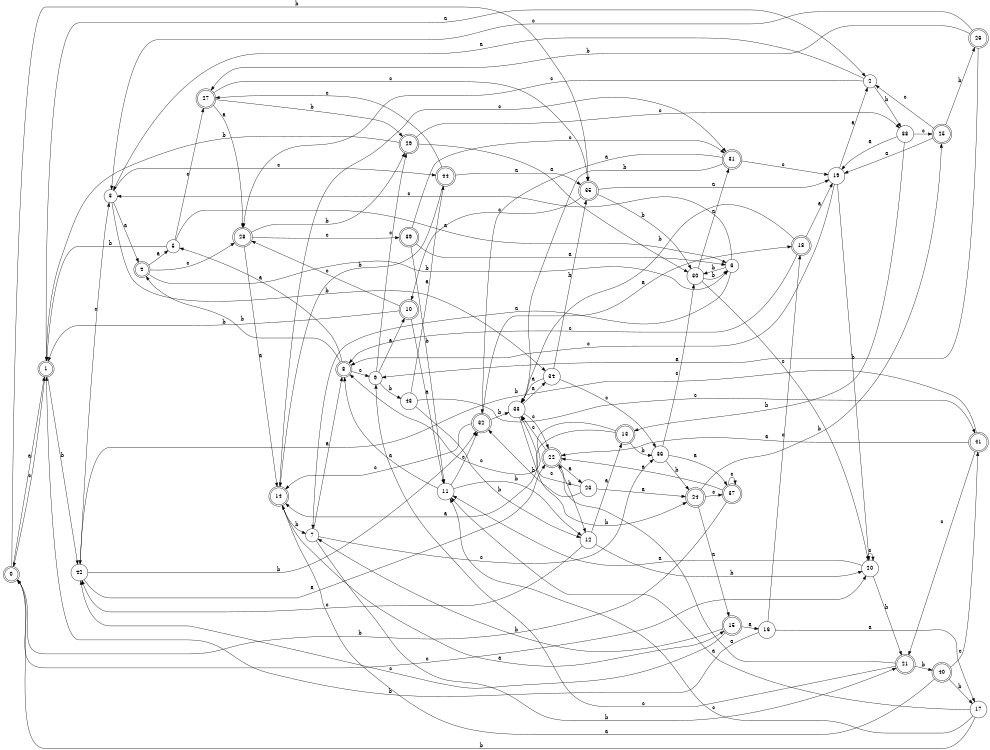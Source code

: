 digraph n36_10 {
__start0 [label="" shape="none"];

rankdir=LR;
size="8,5";

s0 [style="rounded,filled", color="black", fillcolor="white" shape="doublecircle", label="0"];
s1 [style="rounded,filled", color="black", fillcolor="white" shape="doublecircle", label="1"];
s2 [style="filled", color="black", fillcolor="white" shape="circle", label="2"];
s3 [style="filled", color="black", fillcolor="white" shape="circle", label="3"];
s4 [style="rounded,filled", color="black", fillcolor="white" shape="doublecircle", label="4"];
s5 [style="filled", color="black", fillcolor="white" shape="circle", label="5"];
s6 [style="filled", color="black", fillcolor="white" shape="circle", label="6"];
s7 [style="filled", color="black", fillcolor="white" shape="circle", label="7"];
s8 [style="rounded,filled", color="black", fillcolor="white" shape="doublecircle", label="8"];
s9 [style="filled", color="black", fillcolor="white" shape="circle", label="9"];
s10 [style="rounded,filled", color="black", fillcolor="white" shape="doublecircle", label="10"];
s11 [style="filled", color="black", fillcolor="white" shape="circle", label="11"];
s12 [style="filled", color="black", fillcolor="white" shape="circle", label="12"];
s13 [style="rounded,filled", color="black", fillcolor="white" shape="doublecircle", label="13"];
s14 [style="rounded,filled", color="black", fillcolor="white" shape="doublecircle", label="14"];
s15 [style="rounded,filled", color="black", fillcolor="white" shape="doublecircle", label="15"];
s16 [style="filled", color="black", fillcolor="white" shape="circle", label="16"];
s17 [style="filled", color="black", fillcolor="white" shape="circle", label="17"];
s18 [style="rounded,filled", color="black", fillcolor="white" shape="doublecircle", label="18"];
s19 [style="filled", color="black", fillcolor="white" shape="circle", label="19"];
s20 [style="filled", color="black", fillcolor="white" shape="circle", label="20"];
s21 [style="rounded,filled", color="black", fillcolor="white" shape="doublecircle", label="21"];
s22 [style="rounded,filled", color="black", fillcolor="white" shape="doublecircle", label="22"];
s23 [style="filled", color="black", fillcolor="white" shape="circle", label="23"];
s24 [style="rounded,filled", color="black", fillcolor="white" shape="doublecircle", label="24"];
s25 [style="rounded,filled", color="black", fillcolor="white" shape="doublecircle", label="25"];
s26 [style="rounded,filled", color="black", fillcolor="white" shape="doublecircle", label="26"];
s27 [style="rounded,filled", color="black", fillcolor="white" shape="doublecircle", label="27"];
s28 [style="rounded,filled", color="black", fillcolor="white" shape="doublecircle", label="28"];
s29 [style="rounded,filled", color="black", fillcolor="white" shape="doublecircle", label="29"];
s30 [style="filled", color="black", fillcolor="white" shape="circle", label="30"];
s31 [style="rounded,filled", color="black", fillcolor="white" shape="doublecircle", label="31"];
s32 [style="rounded,filled", color="black", fillcolor="white" shape="doublecircle", label="32"];
s33 [style="filled", color="black", fillcolor="white" shape="circle", label="33"];
s34 [style="filled", color="black", fillcolor="white" shape="circle", label="34"];
s35 [style="rounded,filled", color="black", fillcolor="white" shape="doublecircle", label="35"];
s36 [style="filled", color="black", fillcolor="white" shape="circle", label="36"];
s37 [style="rounded,filled", color="black", fillcolor="white" shape="doublecircle", label="37"];
s38 [style="filled", color="black", fillcolor="white" shape="circle", label="38"];
s39 [style="rounded,filled", color="black", fillcolor="white" shape="doublecircle", label="39"];
s40 [style="rounded,filled", color="black", fillcolor="white" shape="doublecircle", label="40"];
s41 [style="rounded,filled", color="black", fillcolor="white" shape="doublecircle", label="41"];
s42 [style="filled", color="black", fillcolor="white" shape="circle", label="42"];
s43 [style="filled", color="black", fillcolor="white" shape="circle", label="43"];
s44 [style="rounded,filled", color="black", fillcolor="white" shape="doublecircle", label="44"];
s0 -> s1 [label="a"];
s0 -> s35 [label="b"];
s0 -> s20 [label="c"];
s1 -> s2 [label="a"];
s1 -> s42 [label="b"];
s1 -> s0 [label="c"];
s2 -> s3 [label="a"];
s2 -> s38 [label="b"];
s2 -> s28 [label="c"];
s3 -> s4 [label="a"];
s3 -> s34 [label="b"];
s3 -> s44 [label="c"];
s4 -> s5 [label="a"];
s4 -> s6 [label="b"];
s4 -> s28 [label="c"];
s5 -> s6 [label="a"];
s5 -> s1 [label="b"];
s5 -> s27 [label="c"];
s6 -> s7 [label="a"];
s6 -> s30 [label="b"];
s6 -> s3 [label="c"];
s7 -> s8 [label="a"];
s7 -> s21 [label="b"];
s7 -> s36 [label="c"];
s8 -> s5 [label="a"];
s8 -> s4 [label="b"];
s8 -> s9 [label="c"];
s9 -> s10 [label="a"];
s9 -> s43 [label="b"];
s9 -> s29 [label="c"];
s10 -> s11 [label="a"];
s10 -> s1 [label="b"];
s10 -> s28 [label="c"];
s11 -> s8 [label="a"];
s11 -> s12 [label="b"];
s11 -> s32 [label="c"];
s12 -> s13 [label="a"];
s12 -> s20 [label="b"];
s12 -> s42 [label="c"];
s13 -> s14 [label="a"];
s13 -> s36 [label="b"];
s13 -> s8 [label="c"];
s14 -> s15 [label="a"];
s14 -> s7 [label="b"];
s14 -> s31 [label="c"];
s15 -> s16 [label="a"];
s15 -> s7 [label="b"];
s15 -> s42 [label="c"];
s16 -> s17 [label="a"];
s16 -> s1 [label="b"];
s16 -> s18 [label="c"];
s17 -> s11 [label="a"];
s17 -> s0 [label="b"];
s17 -> s11 [label="c"];
s18 -> s19 [label="a"];
s18 -> s33 [label="b"];
s18 -> s8 [label="c"];
s19 -> s2 [label="a"];
s19 -> s20 [label="b"];
s19 -> s8 [label="c"];
s20 -> s11 [label="a"];
s20 -> s21 [label="b"];
s20 -> s20 [label="c"];
s21 -> s22 [label="a"];
s21 -> s40 [label="b"];
s21 -> s9 [label="c"];
s22 -> s23 [label="a"];
s22 -> s12 [label="b"];
s22 -> s33 [label="c"];
s23 -> s24 [label="a"];
s23 -> s32 [label="b"];
s23 -> s33 [label="c"];
s24 -> s15 [label="a"];
s24 -> s25 [label="b"];
s24 -> s37 [label="c"];
s25 -> s19 [label="a"];
s25 -> s26 [label="b"];
s25 -> s2 [label="c"];
s26 -> s9 [label="a"];
s26 -> s27 [label="b"];
s26 -> s3 [label="c"];
s27 -> s28 [label="a"];
s27 -> s29 [label="b"];
s27 -> s35 [label="c"];
s28 -> s14 [label="a"];
s28 -> s29 [label="b"];
s28 -> s39 [label="c"];
s29 -> s30 [label="a"];
s29 -> s1 [label="b"];
s29 -> s38 [label="c"];
s30 -> s31 [label="a"];
s30 -> s6 [label="b"];
s30 -> s20 [label="c"];
s31 -> s32 [label="a"];
s31 -> s33 [label="b"];
s31 -> s19 [label="c"];
s32 -> s18 [label="a"];
s32 -> s33 [label="b"];
s32 -> s14 [label="c"];
s33 -> s34 [label="a"];
s33 -> s24 [label="b"];
s33 -> s22 [label="c"];
s34 -> s33 [label="a"];
s34 -> s35 [label="b"];
s34 -> s36 [label="c"];
s35 -> s19 [label="a"];
s35 -> s30 [label="b"];
s35 -> s10 [label="c"];
s36 -> s37 [label="a"];
s36 -> s24 [label="b"];
s36 -> s30 [label="c"];
s37 -> s22 [label="a"];
s37 -> s0 [label="b"];
s37 -> s37 [label="c"];
s38 -> s19 [label="a"];
s38 -> s13 [label="b"];
s38 -> s25 [label="c"];
s39 -> s6 [label="a"];
s39 -> s11 [label="b"];
s39 -> s31 [label="c"];
s40 -> s14 [label="a"];
s40 -> s17 [label="b"];
s40 -> s41 [label="c"];
s41 -> s22 [label="a"];
s41 -> s42 [label="b"];
s41 -> s21 [label="c"];
s42 -> s22 [label="a"];
s42 -> s32 [label="b"];
s42 -> s3 [label="c"];
s43 -> s44 [label="a"];
s43 -> s12 [label="b"];
s43 -> s41 [label="c"];
s44 -> s35 [label="a"];
s44 -> s14 [label="b"];
s44 -> s27 [label="c"];

}